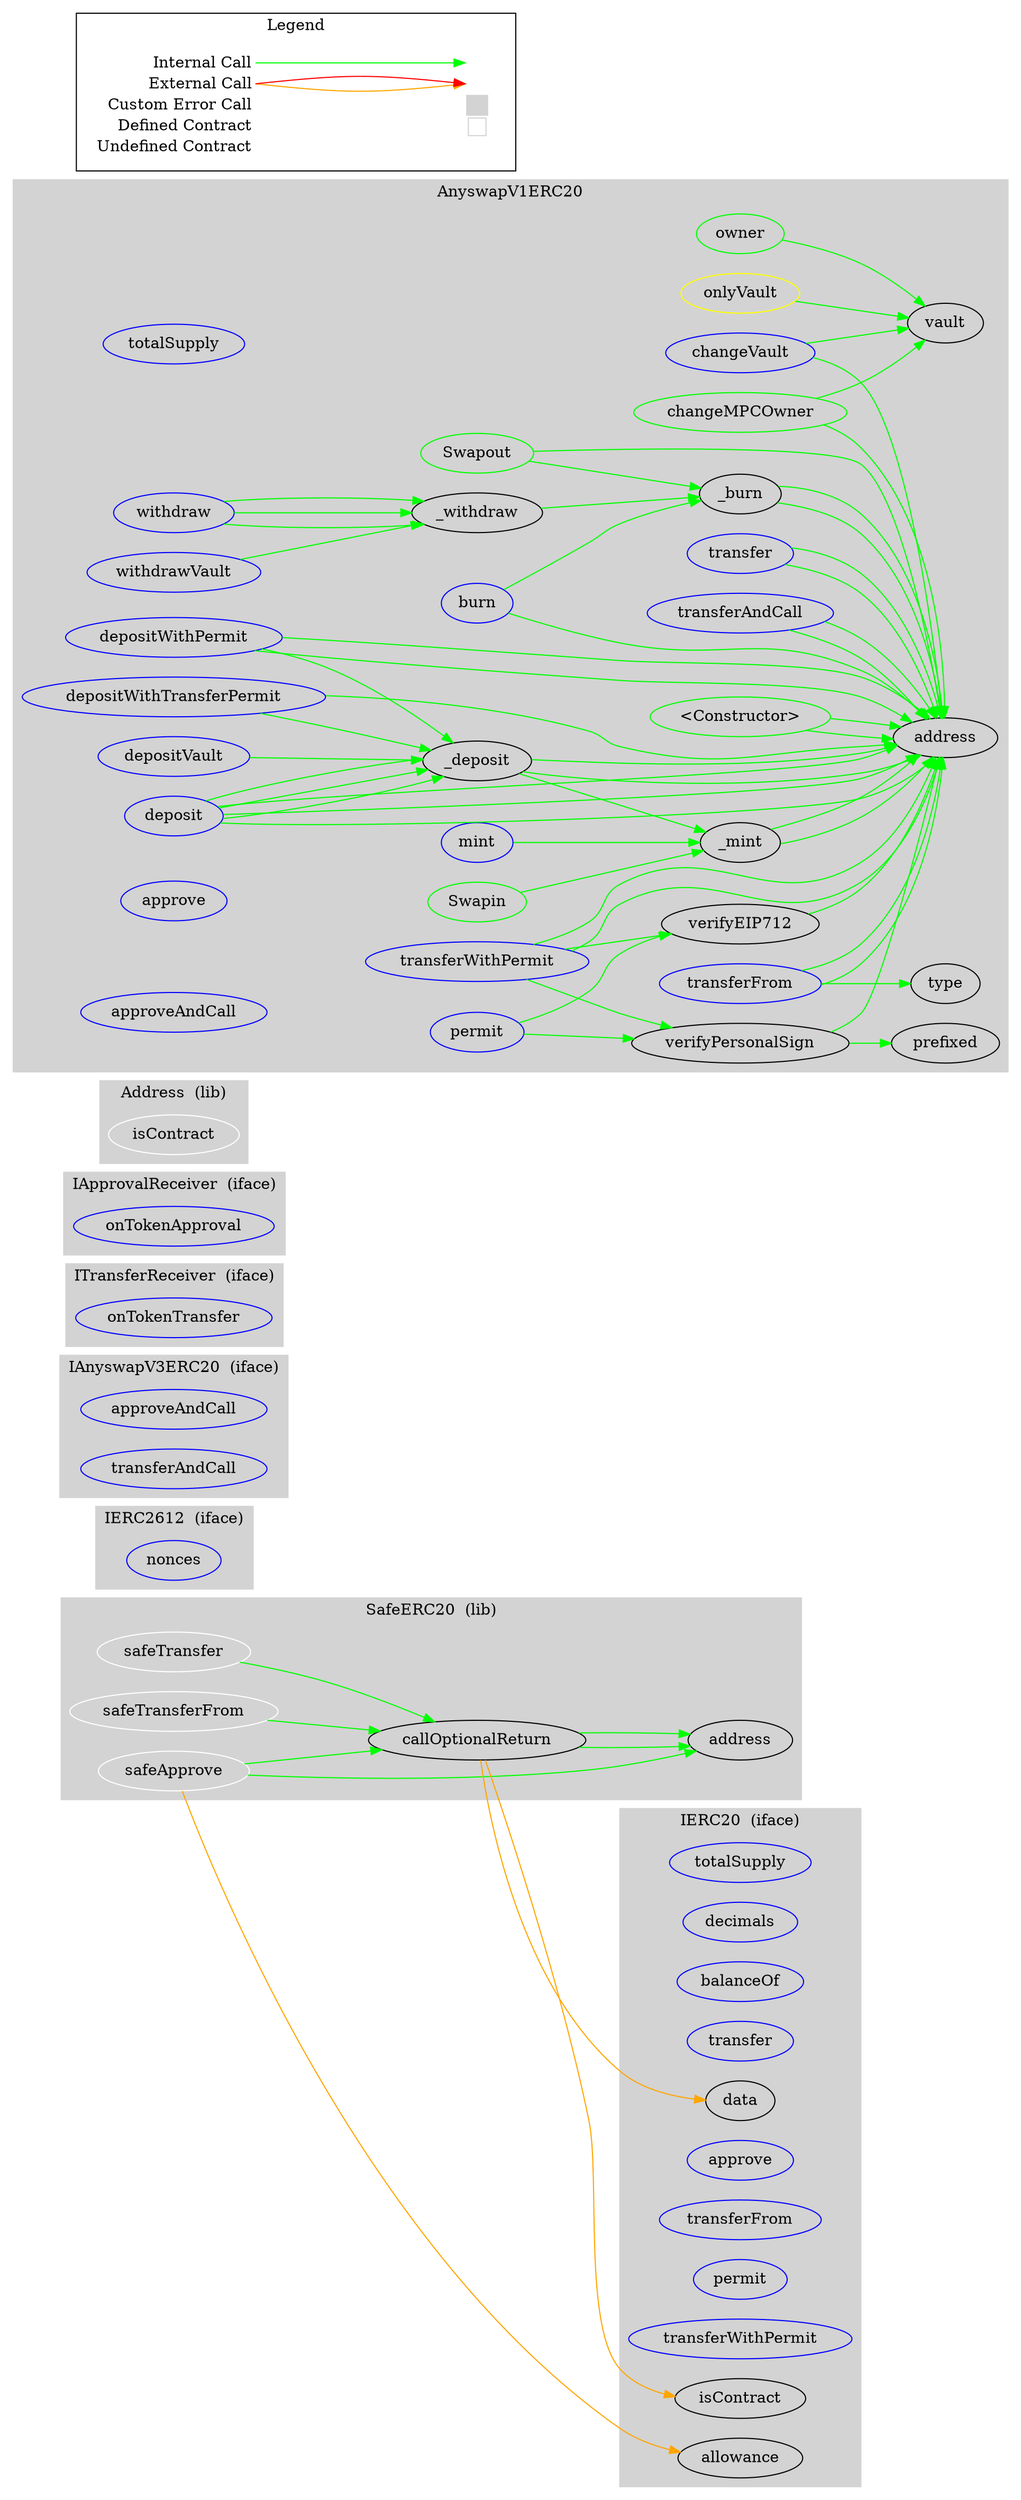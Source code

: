 digraph G {
  graph [ ratio = "auto", page = "100", compound =true ];
subgraph "clusterIERC20" {
  graph [ label = "IERC20  (iface)", color = "lightgray", style = "filled", bgcolor = "lightgray" ];
  "IERC20.totalSupply" [ label = "totalSupply", color = "blue" ];
  "IERC20.decimals" [ label = "decimals", color = "blue" ];
  "IERC20.balanceOf" [ label = "balanceOf", color = "blue" ];
  "IERC20.transfer" [ label = "transfer", color = "blue" ];
  "IERC20.allowance" [ label = "allowance" ];
  "IERC20.approve" [ label = "approve", color = "blue" ];
  "IERC20.transferFrom" [ label = "transferFrom", color = "blue" ];
  "IERC20.permit" [ label = "permit", color = "blue" ];
  "IERC20.transferWithPermit" [ label = "transferWithPermit", color = "blue" ];
  "IERC20.isContract" [ label = "isContract" ];
  "IERC20.data" [ label = "data" ];
}

subgraph "clusterIERC2612" {
  graph [ label = "IERC2612  (iface)", color = "lightgray", style = "filled", bgcolor = "lightgray" ];
  "IERC2612.nonces" [ label = "nonces", color = "blue" ];
}

subgraph "clusterIAnyswapV3ERC20" {
  graph [ label = "IAnyswapV3ERC20  (iface)", color = "lightgray", style = "filled", bgcolor = "lightgray" ];
  "IAnyswapV3ERC20.approveAndCall" [ label = "approveAndCall", color = "blue" ];
  "IAnyswapV3ERC20.transferAndCall" [ label = "transferAndCall", color = "blue" ];
}

subgraph "clusterITransferReceiver" {
  graph [ label = "ITransferReceiver  (iface)", color = "lightgray", style = "filled", bgcolor = "lightgray" ];
  "ITransferReceiver.onTokenTransfer" [ label = "onTokenTransfer", color = "blue" ];
}

subgraph "clusterIApprovalReceiver" {
  graph [ label = "IApprovalReceiver  (iface)", color = "lightgray", style = "filled", bgcolor = "lightgray" ];
  "IApprovalReceiver.onTokenApproval" [ label = "onTokenApproval", color = "blue" ];
}

subgraph "clusterAddress" {
  graph [ label = "Address  (lib)", color = "lightgray", style = "filled", bgcolor = "lightgray" ];
  "Address.isContract" [ label = "isContract", color = "white" ];
}

subgraph "clusterSafeERC20" {
  graph [ label = "SafeERC20  (lib)", color = "lightgray", style = "filled", bgcolor = "lightgray" ];
  "SafeERC20.safeTransfer" [ label = "safeTransfer", color = "white" ];
  "SafeERC20.safeTransferFrom" [ label = "safeTransferFrom", color = "white" ];
  "SafeERC20.safeApprove" [ label = "safeApprove", color = "white" ];
  "SafeERC20.callOptionalReturn" [ label = "callOptionalReturn" ];
  "SafeERC20.address" [ label = "address" ];
}

subgraph "clusterAnyswapV1ERC20" {
  graph [ label = "AnyswapV1ERC20", color = "lightgray", style = "filled", bgcolor = "lightgray" ];
  "AnyswapV1ERC20.onlyVault" [ label = "onlyVault", color = "yellow" ];
  "AnyswapV1ERC20.vault" [ label = "vault" ];
  "AnyswapV1ERC20.owner" [ label = "owner", color = "green" ];
  "AnyswapV1ERC20.changeVault" [ label = "changeVault", color = "blue" ];
  "AnyswapV1ERC20.changeMPCOwner" [ label = "changeMPCOwner", color = "green" ];
  "AnyswapV1ERC20.mint" [ label = "mint", color = "blue" ];
  "AnyswapV1ERC20.burn" [ label = "burn", color = "blue" ];
  "AnyswapV1ERC20.Swapin" [ label = "Swapin", color = "green" ];
  "AnyswapV1ERC20.Swapout" [ label = "Swapout", color = "green" ];
  "AnyswapV1ERC20.<Constructor>" [ label = "<Constructor>", color = "green" ];
  "AnyswapV1ERC20.totalSupply" [ label = "totalSupply", color = "blue" ];
  "AnyswapV1ERC20.depositWithPermit" [ label = "depositWithPermit", color = "blue" ];
  "AnyswapV1ERC20.depositWithTransferPermit" [ label = "depositWithTransferPermit", color = "blue" ];
  "AnyswapV1ERC20.deposit" [ label = "deposit", color = "blue" ];
  "AnyswapV1ERC20.depositVault" [ label = "depositVault", color = "blue" ];
  "AnyswapV1ERC20._deposit" [ label = "_deposit" ];
  "AnyswapV1ERC20.withdraw" [ label = "withdraw", color = "blue" ];
  "AnyswapV1ERC20.withdrawVault" [ label = "withdrawVault", color = "blue" ];
  "AnyswapV1ERC20._withdraw" [ label = "_withdraw" ];
  "AnyswapV1ERC20._mint" [ label = "_mint" ];
  "AnyswapV1ERC20._burn" [ label = "_burn" ];
  "AnyswapV1ERC20.approve" [ label = "approve", color = "blue" ];
  "AnyswapV1ERC20.approveAndCall" [ label = "approveAndCall", color = "blue" ];
  "AnyswapV1ERC20.permit" [ label = "permit", color = "blue" ];
  "AnyswapV1ERC20.transferWithPermit" [ label = "transferWithPermit", color = "blue" ];
  "AnyswapV1ERC20.verifyEIP712" [ label = "verifyEIP712" ];
  "AnyswapV1ERC20.verifyPersonalSign" [ label = "verifyPersonalSign" ];
  "AnyswapV1ERC20.prefixed" [ label = "prefixed" ];
  "AnyswapV1ERC20.transfer" [ label = "transfer", color = "blue" ];
  "AnyswapV1ERC20.transferFrom" [ label = "transferFrom", color = "blue" ];
  "AnyswapV1ERC20.transferAndCall" [ label = "transferAndCall", color = "blue" ];
  "AnyswapV1ERC20.address" [ label = "address" ];
  "AnyswapV1ERC20.type" [ label = "type" ];
}

  "SafeERC20.safeTransfer";
  "SafeERC20.callOptionalReturn";
  "SafeERC20.safeTransferFrom";
  "SafeERC20.safeApprove";
  "IERC20.allowance";
  "SafeERC20.address";
  "IERC20.isContract";
  "IERC20.data";
  "AnyswapV1ERC20.onlyVault";
  "AnyswapV1ERC20.vault";
  "AnyswapV1ERC20.owner";
  "AnyswapV1ERC20.changeVault";
  "AnyswapV1ERC20.address";
  "AnyswapV1ERC20.changeMPCOwner";
  "AnyswapV1ERC20.mint";
  "AnyswapV1ERC20._mint";
  "AnyswapV1ERC20.burn";
  "AnyswapV1ERC20._burn";
  "AnyswapV1ERC20.Swapin";
  "AnyswapV1ERC20.Swapout";
  "AnyswapV1ERC20.<Constructor>";
  "AnyswapV1ERC20.depositWithPermit";
  "AnyswapV1ERC20._deposit";
  "AnyswapV1ERC20.depositWithTransferPermit";
  "AnyswapV1ERC20.deposit";
  "AnyswapV1ERC20.depositVault";
  "AnyswapV1ERC20.withdraw";
  "AnyswapV1ERC20._withdraw";
  "AnyswapV1ERC20.withdrawVault";
  "AnyswapV1ERC20.permit";
  "AnyswapV1ERC20.verifyEIP712";
  "AnyswapV1ERC20.verifyPersonalSign";
  "AnyswapV1ERC20.transferWithPermit";
  "AnyswapV1ERC20.prefixed";
  "AnyswapV1ERC20.transfer";
  "AnyswapV1ERC20.transferFrom";
  "AnyswapV1ERC20.type";
  "AnyswapV1ERC20.transferAndCall";
  "SafeERC20.safeTransfer" -> "SafeERC20.callOptionalReturn" [ color = "green" ];
  "SafeERC20.safeTransferFrom" -> "SafeERC20.callOptionalReturn" [ color = "green" ];
  "SafeERC20.safeApprove" -> "IERC20.allowance" [ color = "orange" ];
  "SafeERC20.safeApprove" -> "SafeERC20.address" [ color = "green" ];
  "SafeERC20.safeApprove" -> "SafeERC20.callOptionalReturn" [ color = "green" ];
  "SafeERC20.callOptionalReturn" -> "IERC20.isContract" [ color = "orange" ];
  "SafeERC20.callOptionalReturn" -> "SafeERC20.address" [ color = "green" ];
  "SafeERC20.callOptionalReturn" -> "IERC20.data" [ color = "orange" ];
  "SafeERC20.callOptionalReturn" -> "SafeERC20.address" [ color = "green" ];
  "AnyswapV1ERC20.onlyVault" -> "AnyswapV1ERC20.vault" [ color = "green" ];
  "AnyswapV1ERC20.owner" -> "AnyswapV1ERC20.vault" [ color = "green" ];
  "AnyswapV1ERC20.changeVault" -> "AnyswapV1ERC20.address" [ color = "green" ];
  "AnyswapV1ERC20.changeVault" -> "AnyswapV1ERC20.vault" [ color = "green" ];
  "AnyswapV1ERC20.changeMPCOwner" -> "AnyswapV1ERC20.address" [ color = "green" ];
  "AnyswapV1ERC20.changeMPCOwner" -> "AnyswapV1ERC20.vault" [ color = "green" ];
  "AnyswapV1ERC20.mint" -> "AnyswapV1ERC20._mint" [ color = "green" ];
  "AnyswapV1ERC20.burn" -> "AnyswapV1ERC20.address" [ color = "green" ];
  "AnyswapV1ERC20.burn" -> "AnyswapV1ERC20._burn" [ color = "green" ];
  "AnyswapV1ERC20.Swapin" -> "AnyswapV1ERC20._mint" [ color = "green" ];
  "AnyswapV1ERC20.Swapout" -> "AnyswapV1ERC20.address" [ color = "green" ];
  "AnyswapV1ERC20.Swapout" -> "AnyswapV1ERC20._burn" [ color = "green" ];
  "AnyswapV1ERC20.<Constructor>" -> "AnyswapV1ERC20.address" [ color = "green" ];
  "AnyswapV1ERC20.<Constructor>" -> "AnyswapV1ERC20.address" [ color = "green" ];
  "AnyswapV1ERC20.depositWithPermit" -> "AnyswapV1ERC20.address" [ color = "green" ];
  "AnyswapV1ERC20.depositWithPermit" -> "AnyswapV1ERC20.address" [ color = "green" ];
  "AnyswapV1ERC20.depositWithPermit" -> "AnyswapV1ERC20._deposit" [ color = "green" ];
  "AnyswapV1ERC20.depositWithTransferPermit" -> "AnyswapV1ERC20.address" [ color = "green" ];
  "AnyswapV1ERC20.depositWithTransferPermit" -> "AnyswapV1ERC20._deposit" [ color = "green" ];
  "AnyswapV1ERC20.deposit" -> "AnyswapV1ERC20.address" [ color = "green" ];
  "AnyswapV1ERC20.deposit" -> "AnyswapV1ERC20._deposit" [ color = "green" ];
  "AnyswapV1ERC20.deposit" -> "AnyswapV1ERC20.address" [ color = "green" ];
  "AnyswapV1ERC20.deposit" -> "AnyswapV1ERC20._deposit" [ color = "green" ];
  "AnyswapV1ERC20.deposit" -> "AnyswapV1ERC20.address" [ color = "green" ];
  "AnyswapV1ERC20.deposit" -> "AnyswapV1ERC20._deposit" [ color = "green" ];
  "AnyswapV1ERC20.depositVault" -> "AnyswapV1ERC20._deposit" [ color = "green" ];
  "AnyswapV1ERC20._deposit" -> "AnyswapV1ERC20.address" [ color = "green" ];
  "AnyswapV1ERC20._deposit" -> "AnyswapV1ERC20.address" [ color = "green" ];
  "AnyswapV1ERC20._deposit" -> "AnyswapV1ERC20._mint" [ color = "green" ];
  "AnyswapV1ERC20.withdraw" -> "AnyswapV1ERC20._withdraw" [ color = "green" ];
  "AnyswapV1ERC20.withdraw" -> "AnyswapV1ERC20._withdraw" [ color = "green" ];
  "AnyswapV1ERC20.withdraw" -> "AnyswapV1ERC20._withdraw" [ color = "green" ];
  "AnyswapV1ERC20.withdrawVault" -> "AnyswapV1ERC20._withdraw" [ color = "green" ];
  "AnyswapV1ERC20._withdraw" -> "AnyswapV1ERC20._burn" [ color = "green" ];
  "AnyswapV1ERC20._mint" -> "AnyswapV1ERC20.address" [ color = "green" ];
  "AnyswapV1ERC20._mint" -> "AnyswapV1ERC20.address" [ color = "green" ];
  "AnyswapV1ERC20._burn" -> "AnyswapV1ERC20.address" [ color = "green" ];
  "AnyswapV1ERC20._burn" -> "AnyswapV1ERC20.address" [ color = "green" ];
  "AnyswapV1ERC20.permit" -> "AnyswapV1ERC20.verifyEIP712" [ color = "green" ];
  "AnyswapV1ERC20.permit" -> "AnyswapV1ERC20.verifyPersonalSign" [ color = "green" ];
  "AnyswapV1ERC20.transferWithPermit" -> "AnyswapV1ERC20.verifyEIP712" [ color = "green" ];
  "AnyswapV1ERC20.transferWithPermit" -> "AnyswapV1ERC20.verifyPersonalSign" [ color = "green" ];
  "AnyswapV1ERC20.transferWithPermit" -> "AnyswapV1ERC20.address" [ color = "green" ];
  "AnyswapV1ERC20.transferWithPermit" -> "AnyswapV1ERC20.address" [ color = "green" ];
  "AnyswapV1ERC20.verifyEIP712" -> "AnyswapV1ERC20.address" [ color = "green" ];
  "AnyswapV1ERC20.verifyPersonalSign" -> "AnyswapV1ERC20.prefixed" [ color = "green" ];
  "AnyswapV1ERC20.verifyPersonalSign" -> "AnyswapV1ERC20.address" [ color = "green" ];
  "AnyswapV1ERC20.transfer" -> "AnyswapV1ERC20.address" [ color = "green" ];
  "AnyswapV1ERC20.transfer" -> "AnyswapV1ERC20.address" [ color = "green" ];
  "AnyswapV1ERC20.transferFrom" -> "AnyswapV1ERC20.address" [ color = "green" ];
  "AnyswapV1ERC20.transferFrom" -> "AnyswapV1ERC20.address" [ color = "green" ];
  "AnyswapV1ERC20.transferFrom" -> "AnyswapV1ERC20.type" [ color = "green" ];
  "AnyswapV1ERC20.transferAndCall" -> "AnyswapV1ERC20.address" [ color = "green" ];
  "AnyswapV1ERC20.transferAndCall" -> "AnyswapV1ERC20.address" [ color = "green" ];


rankdir=LR
node [shape=plaintext]
subgraph cluster_01 { 
label = "Legend";
key [label=<<table border="0" cellpadding="2" cellspacing="0" cellborder="0">
  <tr><td align="right" port="i1">Internal Call</td></tr>
  <tr><td align="right" port="i2">External Call</td></tr>
  <tr><td align="right" port="i2">Custom Error Call</td></tr>
  <tr><td align="right" port="i3">Defined Contract</td></tr>
  <tr><td align="right" port="i4">Undefined Contract</td></tr>
  </table>>]
key2 [label=<<table border="0" cellpadding="2" cellspacing="0" cellborder="0">
  <tr><td port="i1">&nbsp;&nbsp;&nbsp;</td></tr>
  <tr><td port="i2">&nbsp;&nbsp;&nbsp;</td></tr>
  <tr><td port="i3" bgcolor="lightgray">&nbsp;&nbsp;&nbsp;</td></tr>
  <tr><td port="i4">
    <table border="1" cellborder="0" cellspacing="0" cellpadding="7" color="lightgray">
      <tr>
       <td></td>
      </tr>
     </table>
  </td></tr>
  </table>>]
key:i1:e -> key2:i1:w [color="green"]
key:i2:e -> key2:i2:w [color="orange"]
key:i2:e -> key2:i2:w [color="red"]
}
}

